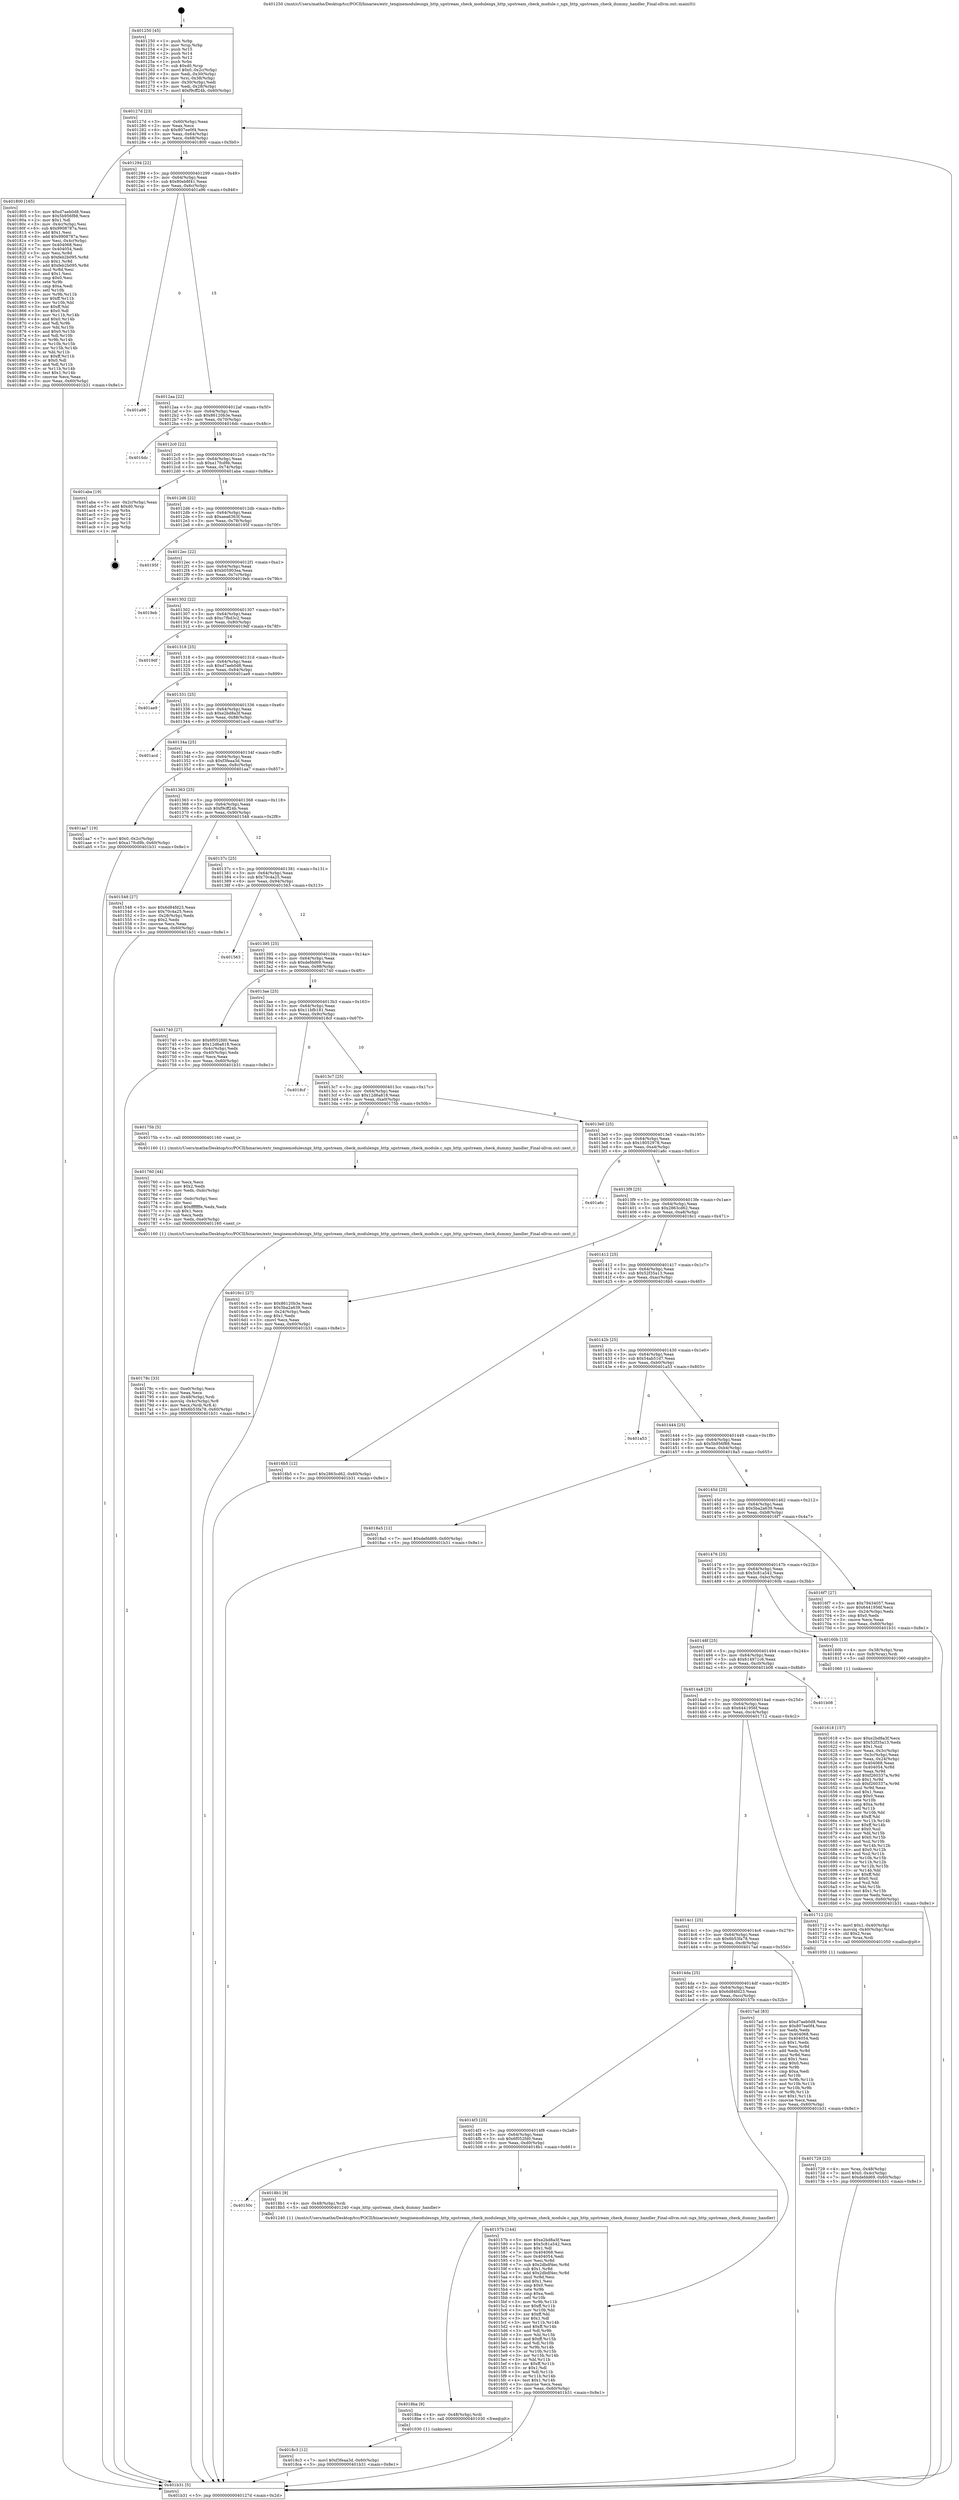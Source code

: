 digraph "0x401250" {
  label = "0x401250 (/mnt/c/Users/mathe/Desktop/tcc/POCII/binaries/extr_tenginemodulesngx_http_upstream_check_modulengx_http_upstream_check_module.c_ngx_http_upstream_check_dummy_handler_Final-ollvm.out::main(0))"
  labelloc = "t"
  node[shape=record]

  Entry [label="",width=0.3,height=0.3,shape=circle,fillcolor=black,style=filled]
  "0x40127d" [label="{
     0x40127d [23]\l
     | [instrs]\l
     &nbsp;&nbsp;0x40127d \<+3\>: mov -0x60(%rbp),%eax\l
     &nbsp;&nbsp;0x401280 \<+2\>: mov %eax,%ecx\l
     &nbsp;&nbsp;0x401282 \<+6\>: sub $0x807ee0f4,%ecx\l
     &nbsp;&nbsp;0x401288 \<+3\>: mov %eax,-0x64(%rbp)\l
     &nbsp;&nbsp;0x40128b \<+3\>: mov %ecx,-0x68(%rbp)\l
     &nbsp;&nbsp;0x40128e \<+6\>: je 0000000000401800 \<main+0x5b0\>\l
  }"]
  "0x401800" [label="{
     0x401800 [165]\l
     | [instrs]\l
     &nbsp;&nbsp;0x401800 \<+5\>: mov $0xd7aeb0d8,%eax\l
     &nbsp;&nbsp;0x401805 \<+5\>: mov $0x5b956f88,%ecx\l
     &nbsp;&nbsp;0x40180a \<+2\>: mov $0x1,%dl\l
     &nbsp;&nbsp;0x40180c \<+3\>: mov -0x4c(%rbp),%esi\l
     &nbsp;&nbsp;0x40180f \<+6\>: sub $0x9908787a,%esi\l
     &nbsp;&nbsp;0x401815 \<+3\>: add $0x1,%esi\l
     &nbsp;&nbsp;0x401818 \<+6\>: add $0x9908787a,%esi\l
     &nbsp;&nbsp;0x40181e \<+3\>: mov %esi,-0x4c(%rbp)\l
     &nbsp;&nbsp;0x401821 \<+7\>: mov 0x404068,%esi\l
     &nbsp;&nbsp;0x401828 \<+7\>: mov 0x404054,%edi\l
     &nbsp;&nbsp;0x40182f \<+3\>: mov %esi,%r8d\l
     &nbsp;&nbsp;0x401832 \<+7\>: sub $0xfeb2b095,%r8d\l
     &nbsp;&nbsp;0x401839 \<+4\>: sub $0x1,%r8d\l
     &nbsp;&nbsp;0x40183d \<+7\>: add $0xfeb2b095,%r8d\l
     &nbsp;&nbsp;0x401844 \<+4\>: imul %r8d,%esi\l
     &nbsp;&nbsp;0x401848 \<+3\>: and $0x1,%esi\l
     &nbsp;&nbsp;0x40184b \<+3\>: cmp $0x0,%esi\l
     &nbsp;&nbsp;0x40184e \<+4\>: sete %r9b\l
     &nbsp;&nbsp;0x401852 \<+3\>: cmp $0xa,%edi\l
     &nbsp;&nbsp;0x401855 \<+4\>: setl %r10b\l
     &nbsp;&nbsp;0x401859 \<+3\>: mov %r9b,%r11b\l
     &nbsp;&nbsp;0x40185c \<+4\>: xor $0xff,%r11b\l
     &nbsp;&nbsp;0x401860 \<+3\>: mov %r10b,%bl\l
     &nbsp;&nbsp;0x401863 \<+3\>: xor $0xff,%bl\l
     &nbsp;&nbsp;0x401866 \<+3\>: xor $0x0,%dl\l
     &nbsp;&nbsp;0x401869 \<+3\>: mov %r11b,%r14b\l
     &nbsp;&nbsp;0x40186c \<+4\>: and $0x0,%r14b\l
     &nbsp;&nbsp;0x401870 \<+3\>: and %dl,%r9b\l
     &nbsp;&nbsp;0x401873 \<+3\>: mov %bl,%r15b\l
     &nbsp;&nbsp;0x401876 \<+4\>: and $0x0,%r15b\l
     &nbsp;&nbsp;0x40187a \<+3\>: and %dl,%r10b\l
     &nbsp;&nbsp;0x40187d \<+3\>: or %r9b,%r14b\l
     &nbsp;&nbsp;0x401880 \<+3\>: or %r10b,%r15b\l
     &nbsp;&nbsp;0x401883 \<+3\>: xor %r15b,%r14b\l
     &nbsp;&nbsp;0x401886 \<+3\>: or %bl,%r11b\l
     &nbsp;&nbsp;0x401889 \<+4\>: xor $0xff,%r11b\l
     &nbsp;&nbsp;0x40188d \<+3\>: or $0x0,%dl\l
     &nbsp;&nbsp;0x401890 \<+3\>: and %dl,%r11b\l
     &nbsp;&nbsp;0x401893 \<+3\>: or %r11b,%r14b\l
     &nbsp;&nbsp;0x401896 \<+4\>: test $0x1,%r14b\l
     &nbsp;&nbsp;0x40189a \<+3\>: cmovne %ecx,%eax\l
     &nbsp;&nbsp;0x40189d \<+3\>: mov %eax,-0x60(%rbp)\l
     &nbsp;&nbsp;0x4018a0 \<+5\>: jmp 0000000000401b31 \<main+0x8e1\>\l
  }"]
  "0x401294" [label="{
     0x401294 [22]\l
     | [instrs]\l
     &nbsp;&nbsp;0x401294 \<+5\>: jmp 0000000000401299 \<main+0x49\>\l
     &nbsp;&nbsp;0x401299 \<+3\>: mov -0x64(%rbp),%eax\l
     &nbsp;&nbsp;0x40129c \<+5\>: sub $0x80eb8f41,%eax\l
     &nbsp;&nbsp;0x4012a1 \<+3\>: mov %eax,-0x6c(%rbp)\l
     &nbsp;&nbsp;0x4012a4 \<+6\>: je 0000000000401a96 \<main+0x846\>\l
  }"]
  Exit [label="",width=0.3,height=0.3,shape=circle,fillcolor=black,style=filled,peripheries=2]
  "0x401a96" [label="{
     0x401a96\l
  }", style=dashed]
  "0x4012aa" [label="{
     0x4012aa [22]\l
     | [instrs]\l
     &nbsp;&nbsp;0x4012aa \<+5\>: jmp 00000000004012af \<main+0x5f\>\l
     &nbsp;&nbsp;0x4012af \<+3\>: mov -0x64(%rbp),%eax\l
     &nbsp;&nbsp;0x4012b2 \<+5\>: sub $0x86120b3e,%eax\l
     &nbsp;&nbsp;0x4012b7 \<+3\>: mov %eax,-0x70(%rbp)\l
     &nbsp;&nbsp;0x4012ba \<+6\>: je 00000000004016dc \<main+0x48c\>\l
  }"]
  "0x4018c3" [label="{
     0x4018c3 [12]\l
     | [instrs]\l
     &nbsp;&nbsp;0x4018c3 \<+7\>: movl $0xf3feaa3d,-0x60(%rbp)\l
     &nbsp;&nbsp;0x4018ca \<+5\>: jmp 0000000000401b31 \<main+0x8e1\>\l
  }"]
  "0x4016dc" [label="{
     0x4016dc\l
  }", style=dashed]
  "0x4012c0" [label="{
     0x4012c0 [22]\l
     | [instrs]\l
     &nbsp;&nbsp;0x4012c0 \<+5\>: jmp 00000000004012c5 \<main+0x75\>\l
     &nbsp;&nbsp;0x4012c5 \<+3\>: mov -0x64(%rbp),%eax\l
     &nbsp;&nbsp;0x4012c8 \<+5\>: sub $0xa17fcd9b,%eax\l
     &nbsp;&nbsp;0x4012cd \<+3\>: mov %eax,-0x74(%rbp)\l
     &nbsp;&nbsp;0x4012d0 \<+6\>: je 0000000000401aba \<main+0x86a\>\l
  }"]
  "0x4018ba" [label="{
     0x4018ba [9]\l
     | [instrs]\l
     &nbsp;&nbsp;0x4018ba \<+4\>: mov -0x48(%rbp),%rdi\l
     &nbsp;&nbsp;0x4018be \<+5\>: call 0000000000401030 \<free@plt\>\l
     | [calls]\l
     &nbsp;&nbsp;0x401030 \{1\} (unknown)\l
  }"]
  "0x401aba" [label="{
     0x401aba [19]\l
     | [instrs]\l
     &nbsp;&nbsp;0x401aba \<+3\>: mov -0x2c(%rbp),%eax\l
     &nbsp;&nbsp;0x401abd \<+7\>: add $0xd0,%rsp\l
     &nbsp;&nbsp;0x401ac4 \<+1\>: pop %rbx\l
     &nbsp;&nbsp;0x401ac5 \<+2\>: pop %r12\l
     &nbsp;&nbsp;0x401ac7 \<+2\>: pop %r14\l
     &nbsp;&nbsp;0x401ac9 \<+2\>: pop %r15\l
     &nbsp;&nbsp;0x401acb \<+1\>: pop %rbp\l
     &nbsp;&nbsp;0x401acc \<+1\>: ret\l
  }"]
  "0x4012d6" [label="{
     0x4012d6 [22]\l
     | [instrs]\l
     &nbsp;&nbsp;0x4012d6 \<+5\>: jmp 00000000004012db \<main+0x8b\>\l
     &nbsp;&nbsp;0x4012db \<+3\>: mov -0x64(%rbp),%eax\l
     &nbsp;&nbsp;0x4012de \<+5\>: sub $0xaea6363f,%eax\l
     &nbsp;&nbsp;0x4012e3 \<+3\>: mov %eax,-0x78(%rbp)\l
     &nbsp;&nbsp;0x4012e6 \<+6\>: je 000000000040195f \<main+0x70f\>\l
  }"]
  "0x40150c" [label="{
     0x40150c\l
  }", style=dashed]
  "0x40195f" [label="{
     0x40195f\l
  }", style=dashed]
  "0x4012ec" [label="{
     0x4012ec [22]\l
     | [instrs]\l
     &nbsp;&nbsp;0x4012ec \<+5\>: jmp 00000000004012f1 \<main+0xa1\>\l
     &nbsp;&nbsp;0x4012f1 \<+3\>: mov -0x64(%rbp),%eax\l
     &nbsp;&nbsp;0x4012f4 \<+5\>: sub $0xb05903ea,%eax\l
     &nbsp;&nbsp;0x4012f9 \<+3\>: mov %eax,-0x7c(%rbp)\l
     &nbsp;&nbsp;0x4012fc \<+6\>: je 00000000004019eb \<main+0x79b\>\l
  }"]
  "0x4018b1" [label="{
     0x4018b1 [9]\l
     | [instrs]\l
     &nbsp;&nbsp;0x4018b1 \<+4\>: mov -0x48(%rbp),%rdi\l
     &nbsp;&nbsp;0x4018b5 \<+5\>: call 0000000000401240 \<ngx_http_upstream_check_dummy_handler\>\l
     | [calls]\l
     &nbsp;&nbsp;0x401240 \{1\} (/mnt/c/Users/mathe/Desktop/tcc/POCII/binaries/extr_tenginemodulesngx_http_upstream_check_modulengx_http_upstream_check_module.c_ngx_http_upstream_check_dummy_handler_Final-ollvm.out::ngx_http_upstream_check_dummy_handler)\l
  }"]
  "0x4019eb" [label="{
     0x4019eb\l
  }", style=dashed]
  "0x401302" [label="{
     0x401302 [22]\l
     | [instrs]\l
     &nbsp;&nbsp;0x401302 \<+5\>: jmp 0000000000401307 \<main+0xb7\>\l
     &nbsp;&nbsp;0x401307 \<+3\>: mov -0x64(%rbp),%eax\l
     &nbsp;&nbsp;0x40130a \<+5\>: sub $0xc7fbd3c2,%eax\l
     &nbsp;&nbsp;0x40130f \<+3\>: mov %eax,-0x80(%rbp)\l
     &nbsp;&nbsp;0x401312 \<+6\>: je 00000000004019df \<main+0x78f\>\l
  }"]
  "0x40178c" [label="{
     0x40178c [33]\l
     | [instrs]\l
     &nbsp;&nbsp;0x40178c \<+6\>: mov -0xe0(%rbp),%ecx\l
     &nbsp;&nbsp;0x401792 \<+3\>: imul %eax,%ecx\l
     &nbsp;&nbsp;0x401795 \<+4\>: mov -0x48(%rbp),%rdi\l
     &nbsp;&nbsp;0x401799 \<+4\>: movslq -0x4c(%rbp),%r8\l
     &nbsp;&nbsp;0x40179d \<+4\>: mov %ecx,(%rdi,%r8,4)\l
     &nbsp;&nbsp;0x4017a1 \<+7\>: movl $0x6b53fa78,-0x60(%rbp)\l
     &nbsp;&nbsp;0x4017a8 \<+5\>: jmp 0000000000401b31 \<main+0x8e1\>\l
  }"]
  "0x4019df" [label="{
     0x4019df\l
  }", style=dashed]
  "0x401318" [label="{
     0x401318 [25]\l
     | [instrs]\l
     &nbsp;&nbsp;0x401318 \<+5\>: jmp 000000000040131d \<main+0xcd\>\l
     &nbsp;&nbsp;0x40131d \<+3\>: mov -0x64(%rbp),%eax\l
     &nbsp;&nbsp;0x401320 \<+5\>: sub $0xd7aeb0d8,%eax\l
     &nbsp;&nbsp;0x401325 \<+6\>: mov %eax,-0x84(%rbp)\l
     &nbsp;&nbsp;0x40132b \<+6\>: je 0000000000401ae9 \<main+0x899\>\l
  }"]
  "0x401760" [label="{
     0x401760 [44]\l
     | [instrs]\l
     &nbsp;&nbsp;0x401760 \<+2\>: xor %ecx,%ecx\l
     &nbsp;&nbsp;0x401762 \<+5\>: mov $0x2,%edx\l
     &nbsp;&nbsp;0x401767 \<+6\>: mov %edx,-0xdc(%rbp)\l
     &nbsp;&nbsp;0x40176d \<+1\>: cltd\l
     &nbsp;&nbsp;0x40176e \<+6\>: mov -0xdc(%rbp),%esi\l
     &nbsp;&nbsp;0x401774 \<+2\>: idiv %esi\l
     &nbsp;&nbsp;0x401776 \<+6\>: imul $0xfffffffe,%edx,%edx\l
     &nbsp;&nbsp;0x40177c \<+3\>: sub $0x1,%ecx\l
     &nbsp;&nbsp;0x40177f \<+2\>: sub %ecx,%edx\l
     &nbsp;&nbsp;0x401781 \<+6\>: mov %edx,-0xe0(%rbp)\l
     &nbsp;&nbsp;0x401787 \<+5\>: call 0000000000401160 \<next_i\>\l
     | [calls]\l
     &nbsp;&nbsp;0x401160 \{1\} (/mnt/c/Users/mathe/Desktop/tcc/POCII/binaries/extr_tenginemodulesngx_http_upstream_check_modulengx_http_upstream_check_module.c_ngx_http_upstream_check_dummy_handler_Final-ollvm.out::next_i)\l
  }"]
  "0x401ae9" [label="{
     0x401ae9\l
  }", style=dashed]
  "0x401331" [label="{
     0x401331 [25]\l
     | [instrs]\l
     &nbsp;&nbsp;0x401331 \<+5\>: jmp 0000000000401336 \<main+0xe6\>\l
     &nbsp;&nbsp;0x401336 \<+3\>: mov -0x64(%rbp),%eax\l
     &nbsp;&nbsp;0x401339 \<+5\>: sub $0xe2bd8a3f,%eax\l
     &nbsp;&nbsp;0x40133e \<+6\>: mov %eax,-0x88(%rbp)\l
     &nbsp;&nbsp;0x401344 \<+6\>: je 0000000000401acd \<main+0x87d\>\l
  }"]
  "0x401729" [label="{
     0x401729 [23]\l
     | [instrs]\l
     &nbsp;&nbsp;0x401729 \<+4\>: mov %rax,-0x48(%rbp)\l
     &nbsp;&nbsp;0x40172d \<+7\>: movl $0x0,-0x4c(%rbp)\l
     &nbsp;&nbsp;0x401734 \<+7\>: movl $0xdefdd69,-0x60(%rbp)\l
     &nbsp;&nbsp;0x40173b \<+5\>: jmp 0000000000401b31 \<main+0x8e1\>\l
  }"]
  "0x401acd" [label="{
     0x401acd\l
  }", style=dashed]
  "0x40134a" [label="{
     0x40134a [25]\l
     | [instrs]\l
     &nbsp;&nbsp;0x40134a \<+5\>: jmp 000000000040134f \<main+0xff\>\l
     &nbsp;&nbsp;0x40134f \<+3\>: mov -0x64(%rbp),%eax\l
     &nbsp;&nbsp;0x401352 \<+5\>: sub $0xf3feaa3d,%eax\l
     &nbsp;&nbsp;0x401357 \<+6\>: mov %eax,-0x8c(%rbp)\l
     &nbsp;&nbsp;0x40135d \<+6\>: je 0000000000401aa7 \<main+0x857\>\l
  }"]
  "0x401618" [label="{
     0x401618 [157]\l
     | [instrs]\l
     &nbsp;&nbsp;0x401618 \<+5\>: mov $0xe2bd8a3f,%ecx\l
     &nbsp;&nbsp;0x40161d \<+5\>: mov $0x52f35a13,%edx\l
     &nbsp;&nbsp;0x401622 \<+3\>: mov $0x1,%sil\l
     &nbsp;&nbsp;0x401625 \<+3\>: mov %eax,-0x3c(%rbp)\l
     &nbsp;&nbsp;0x401628 \<+3\>: mov -0x3c(%rbp),%eax\l
     &nbsp;&nbsp;0x40162b \<+3\>: mov %eax,-0x24(%rbp)\l
     &nbsp;&nbsp;0x40162e \<+7\>: mov 0x404068,%eax\l
     &nbsp;&nbsp;0x401635 \<+8\>: mov 0x404054,%r8d\l
     &nbsp;&nbsp;0x40163d \<+3\>: mov %eax,%r9d\l
     &nbsp;&nbsp;0x401640 \<+7\>: add $0xf260337a,%r9d\l
     &nbsp;&nbsp;0x401647 \<+4\>: sub $0x1,%r9d\l
     &nbsp;&nbsp;0x40164b \<+7\>: sub $0xf260337a,%r9d\l
     &nbsp;&nbsp;0x401652 \<+4\>: imul %r9d,%eax\l
     &nbsp;&nbsp;0x401656 \<+3\>: and $0x1,%eax\l
     &nbsp;&nbsp;0x401659 \<+3\>: cmp $0x0,%eax\l
     &nbsp;&nbsp;0x40165c \<+4\>: sete %r10b\l
     &nbsp;&nbsp;0x401660 \<+4\>: cmp $0xa,%r8d\l
     &nbsp;&nbsp;0x401664 \<+4\>: setl %r11b\l
     &nbsp;&nbsp;0x401668 \<+3\>: mov %r10b,%bl\l
     &nbsp;&nbsp;0x40166b \<+3\>: xor $0xff,%bl\l
     &nbsp;&nbsp;0x40166e \<+3\>: mov %r11b,%r14b\l
     &nbsp;&nbsp;0x401671 \<+4\>: xor $0xff,%r14b\l
     &nbsp;&nbsp;0x401675 \<+4\>: xor $0x0,%sil\l
     &nbsp;&nbsp;0x401679 \<+3\>: mov %bl,%r15b\l
     &nbsp;&nbsp;0x40167c \<+4\>: and $0x0,%r15b\l
     &nbsp;&nbsp;0x401680 \<+3\>: and %sil,%r10b\l
     &nbsp;&nbsp;0x401683 \<+3\>: mov %r14b,%r12b\l
     &nbsp;&nbsp;0x401686 \<+4\>: and $0x0,%r12b\l
     &nbsp;&nbsp;0x40168a \<+3\>: and %sil,%r11b\l
     &nbsp;&nbsp;0x40168d \<+3\>: or %r10b,%r15b\l
     &nbsp;&nbsp;0x401690 \<+3\>: or %r11b,%r12b\l
     &nbsp;&nbsp;0x401693 \<+3\>: xor %r12b,%r15b\l
     &nbsp;&nbsp;0x401696 \<+3\>: or %r14b,%bl\l
     &nbsp;&nbsp;0x401699 \<+3\>: xor $0xff,%bl\l
     &nbsp;&nbsp;0x40169c \<+4\>: or $0x0,%sil\l
     &nbsp;&nbsp;0x4016a0 \<+3\>: and %sil,%bl\l
     &nbsp;&nbsp;0x4016a3 \<+3\>: or %bl,%r15b\l
     &nbsp;&nbsp;0x4016a6 \<+4\>: test $0x1,%r15b\l
     &nbsp;&nbsp;0x4016aa \<+3\>: cmovne %edx,%ecx\l
     &nbsp;&nbsp;0x4016ad \<+3\>: mov %ecx,-0x60(%rbp)\l
     &nbsp;&nbsp;0x4016b0 \<+5\>: jmp 0000000000401b31 \<main+0x8e1\>\l
  }"]
  "0x401aa7" [label="{
     0x401aa7 [19]\l
     | [instrs]\l
     &nbsp;&nbsp;0x401aa7 \<+7\>: movl $0x0,-0x2c(%rbp)\l
     &nbsp;&nbsp;0x401aae \<+7\>: movl $0xa17fcd9b,-0x60(%rbp)\l
     &nbsp;&nbsp;0x401ab5 \<+5\>: jmp 0000000000401b31 \<main+0x8e1\>\l
  }"]
  "0x401363" [label="{
     0x401363 [25]\l
     | [instrs]\l
     &nbsp;&nbsp;0x401363 \<+5\>: jmp 0000000000401368 \<main+0x118\>\l
     &nbsp;&nbsp;0x401368 \<+3\>: mov -0x64(%rbp),%eax\l
     &nbsp;&nbsp;0x40136b \<+5\>: sub $0xf9cff24b,%eax\l
     &nbsp;&nbsp;0x401370 \<+6\>: mov %eax,-0x90(%rbp)\l
     &nbsp;&nbsp;0x401376 \<+6\>: je 0000000000401548 \<main+0x2f8\>\l
  }"]
  "0x4014f3" [label="{
     0x4014f3 [25]\l
     | [instrs]\l
     &nbsp;&nbsp;0x4014f3 \<+5\>: jmp 00000000004014f8 \<main+0x2a8\>\l
     &nbsp;&nbsp;0x4014f8 \<+3\>: mov -0x64(%rbp),%eax\l
     &nbsp;&nbsp;0x4014fb \<+5\>: sub $0x6f052fd0,%eax\l
     &nbsp;&nbsp;0x401500 \<+6\>: mov %eax,-0xd0(%rbp)\l
     &nbsp;&nbsp;0x401506 \<+6\>: je 00000000004018b1 \<main+0x661\>\l
  }"]
  "0x401548" [label="{
     0x401548 [27]\l
     | [instrs]\l
     &nbsp;&nbsp;0x401548 \<+5\>: mov $0x6d84fd23,%eax\l
     &nbsp;&nbsp;0x40154d \<+5\>: mov $0x70c4a25,%ecx\l
     &nbsp;&nbsp;0x401552 \<+3\>: mov -0x28(%rbp),%edx\l
     &nbsp;&nbsp;0x401555 \<+3\>: cmp $0x2,%edx\l
     &nbsp;&nbsp;0x401558 \<+3\>: cmovne %ecx,%eax\l
     &nbsp;&nbsp;0x40155b \<+3\>: mov %eax,-0x60(%rbp)\l
     &nbsp;&nbsp;0x40155e \<+5\>: jmp 0000000000401b31 \<main+0x8e1\>\l
  }"]
  "0x40137c" [label="{
     0x40137c [25]\l
     | [instrs]\l
     &nbsp;&nbsp;0x40137c \<+5\>: jmp 0000000000401381 \<main+0x131\>\l
     &nbsp;&nbsp;0x401381 \<+3\>: mov -0x64(%rbp),%eax\l
     &nbsp;&nbsp;0x401384 \<+5\>: sub $0x70c4a25,%eax\l
     &nbsp;&nbsp;0x401389 \<+6\>: mov %eax,-0x94(%rbp)\l
     &nbsp;&nbsp;0x40138f \<+6\>: je 0000000000401563 \<main+0x313\>\l
  }"]
  "0x401b31" [label="{
     0x401b31 [5]\l
     | [instrs]\l
     &nbsp;&nbsp;0x401b31 \<+5\>: jmp 000000000040127d \<main+0x2d\>\l
  }"]
  "0x401250" [label="{
     0x401250 [45]\l
     | [instrs]\l
     &nbsp;&nbsp;0x401250 \<+1\>: push %rbp\l
     &nbsp;&nbsp;0x401251 \<+3\>: mov %rsp,%rbp\l
     &nbsp;&nbsp;0x401254 \<+2\>: push %r15\l
     &nbsp;&nbsp;0x401256 \<+2\>: push %r14\l
     &nbsp;&nbsp;0x401258 \<+2\>: push %r12\l
     &nbsp;&nbsp;0x40125a \<+1\>: push %rbx\l
     &nbsp;&nbsp;0x40125b \<+7\>: sub $0xd0,%rsp\l
     &nbsp;&nbsp;0x401262 \<+7\>: movl $0x0,-0x2c(%rbp)\l
     &nbsp;&nbsp;0x401269 \<+3\>: mov %edi,-0x30(%rbp)\l
     &nbsp;&nbsp;0x40126c \<+4\>: mov %rsi,-0x38(%rbp)\l
     &nbsp;&nbsp;0x401270 \<+3\>: mov -0x30(%rbp),%edi\l
     &nbsp;&nbsp;0x401273 \<+3\>: mov %edi,-0x28(%rbp)\l
     &nbsp;&nbsp;0x401276 \<+7\>: movl $0xf9cff24b,-0x60(%rbp)\l
  }"]
  "0x40157b" [label="{
     0x40157b [144]\l
     | [instrs]\l
     &nbsp;&nbsp;0x40157b \<+5\>: mov $0xe2bd8a3f,%eax\l
     &nbsp;&nbsp;0x401580 \<+5\>: mov $0x5c81a542,%ecx\l
     &nbsp;&nbsp;0x401585 \<+2\>: mov $0x1,%dl\l
     &nbsp;&nbsp;0x401587 \<+7\>: mov 0x404068,%esi\l
     &nbsp;&nbsp;0x40158e \<+7\>: mov 0x404054,%edi\l
     &nbsp;&nbsp;0x401595 \<+3\>: mov %esi,%r8d\l
     &nbsp;&nbsp;0x401598 \<+7\>: sub $0x2dbdf4ec,%r8d\l
     &nbsp;&nbsp;0x40159f \<+4\>: sub $0x1,%r8d\l
     &nbsp;&nbsp;0x4015a3 \<+7\>: add $0x2dbdf4ec,%r8d\l
     &nbsp;&nbsp;0x4015aa \<+4\>: imul %r8d,%esi\l
     &nbsp;&nbsp;0x4015ae \<+3\>: and $0x1,%esi\l
     &nbsp;&nbsp;0x4015b1 \<+3\>: cmp $0x0,%esi\l
     &nbsp;&nbsp;0x4015b4 \<+4\>: sete %r9b\l
     &nbsp;&nbsp;0x4015b8 \<+3\>: cmp $0xa,%edi\l
     &nbsp;&nbsp;0x4015bb \<+4\>: setl %r10b\l
     &nbsp;&nbsp;0x4015bf \<+3\>: mov %r9b,%r11b\l
     &nbsp;&nbsp;0x4015c2 \<+4\>: xor $0xff,%r11b\l
     &nbsp;&nbsp;0x4015c6 \<+3\>: mov %r10b,%bl\l
     &nbsp;&nbsp;0x4015c9 \<+3\>: xor $0xff,%bl\l
     &nbsp;&nbsp;0x4015cc \<+3\>: xor $0x1,%dl\l
     &nbsp;&nbsp;0x4015cf \<+3\>: mov %r11b,%r14b\l
     &nbsp;&nbsp;0x4015d2 \<+4\>: and $0xff,%r14b\l
     &nbsp;&nbsp;0x4015d6 \<+3\>: and %dl,%r9b\l
     &nbsp;&nbsp;0x4015d9 \<+3\>: mov %bl,%r15b\l
     &nbsp;&nbsp;0x4015dc \<+4\>: and $0xff,%r15b\l
     &nbsp;&nbsp;0x4015e0 \<+3\>: and %dl,%r10b\l
     &nbsp;&nbsp;0x4015e3 \<+3\>: or %r9b,%r14b\l
     &nbsp;&nbsp;0x4015e6 \<+3\>: or %r10b,%r15b\l
     &nbsp;&nbsp;0x4015e9 \<+3\>: xor %r15b,%r14b\l
     &nbsp;&nbsp;0x4015ec \<+3\>: or %bl,%r11b\l
     &nbsp;&nbsp;0x4015ef \<+4\>: xor $0xff,%r11b\l
     &nbsp;&nbsp;0x4015f3 \<+3\>: or $0x1,%dl\l
     &nbsp;&nbsp;0x4015f6 \<+3\>: and %dl,%r11b\l
     &nbsp;&nbsp;0x4015f9 \<+3\>: or %r11b,%r14b\l
     &nbsp;&nbsp;0x4015fc \<+4\>: test $0x1,%r14b\l
     &nbsp;&nbsp;0x401600 \<+3\>: cmovne %ecx,%eax\l
     &nbsp;&nbsp;0x401603 \<+3\>: mov %eax,-0x60(%rbp)\l
     &nbsp;&nbsp;0x401606 \<+5\>: jmp 0000000000401b31 \<main+0x8e1\>\l
  }"]
  "0x401563" [label="{
     0x401563\l
  }", style=dashed]
  "0x401395" [label="{
     0x401395 [25]\l
     | [instrs]\l
     &nbsp;&nbsp;0x401395 \<+5\>: jmp 000000000040139a \<main+0x14a\>\l
     &nbsp;&nbsp;0x40139a \<+3\>: mov -0x64(%rbp),%eax\l
     &nbsp;&nbsp;0x40139d \<+5\>: sub $0xdefdd69,%eax\l
     &nbsp;&nbsp;0x4013a2 \<+6\>: mov %eax,-0x98(%rbp)\l
     &nbsp;&nbsp;0x4013a8 \<+6\>: je 0000000000401740 \<main+0x4f0\>\l
  }"]
  "0x4014da" [label="{
     0x4014da [25]\l
     | [instrs]\l
     &nbsp;&nbsp;0x4014da \<+5\>: jmp 00000000004014df \<main+0x28f\>\l
     &nbsp;&nbsp;0x4014df \<+3\>: mov -0x64(%rbp),%eax\l
     &nbsp;&nbsp;0x4014e2 \<+5\>: sub $0x6d84fd23,%eax\l
     &nbsp;&nbsp;0x4014e7 \<+6\>: mov %eax,-0xcc(%rbp)\l
     &nbsp;&nbsp;0x4014ed \<+6\>: je 000000000040157b \<main+0x32b\>\l
  }"]
  "0x401740" [label="{
     0x401740 [27]\l
     | [instrs]\l
     &nbsp;&nbsp;0x401740 \<+5\>: mov $0x6f052fd0,%eax\l
     &nbsp;&nbsp;0x401745 \<+5\>: mov $0x12d6a818,%ecx\l
     &nbsp;&nbsp;0x40174a \<+3\>: mov -0x4c(%rbp),%edx\l
     &nbsp;&nbsp;0x40174d \<+3\>: cmp -0x40(%rbp),%edx\l
     &nbsp;&nbsp;0x401750 \<+3\>: cmovl %ecx,%eax\l
     &nbsp;&nbsp;0x401753 \<+3\>: mov %eax,-0x60(%rbp)\l
     &nbsp;&nbsp;0x401756 \<+5\>: jmp 0000000000401b31 \<main+0x8e1\>\l
  }"]
  "0x4013ae" [label="{
     0x4013ae [25]\l
     | [instrs]\l
     &nbsp;&nbsp;0x4013ae \<+5\>: jmp 00000000004013b3 \<main+0x163\>\l
     &nbsp;&nbsp;0x4013b3 \<+3\>: mov -0x64(%rbp),%eax\l
     &nbsp;&nbsp;0x4013b6 \<+5\>: sub $0x11bfb181,%eax\l
     &nbsp;&nbsp;0x4013bb \<+6\>: mov %eax,-0x9c(%rbp)\l
     &nbsp;&nbsp;0x4013c1 \<+6\>: je 00000000004018cf \<main+0x67f\>\l
  }"]
  "0x4017ad" [label="{
     0x4017ad [83]\l
     | [instrs]\l
     &nbsp;&nbsp;0x4017ad \<+5\>: mov $0xd7aeb0d8,%eax\l
     &nbsp;&nbsp;0x4017b2 \<+5\>: mov $0x807ee0f4,%ecx\l
     &nbsp;&nbsp;0x4017b7 \<+2\>: xor %edx,%edx\l
     &nbsp;&nbsp;0x4017b9 \<+7\>: mov 0x404068,%esi\l
     &nbsp;&nbsp;0x4017c0 \<+7\>: mov 0x404054,%edi\l
     &nbsp;&nbsp;0x4017c7 \<+3\>: sub $0x1,%edx\l
     &nbsp;&nbsp;0x4017ca \<+3\>: mov %esi,%r8d\l
     &nbsp;&nbsp;0x4017cd \<+3\>: add %edx,%r8d\l
     &nbsp;&nbsp;0x4017d0 \<+4\>: imul %r8d,%esi\l
     &nbsp;&nbsp;0x4017d4 \<+3\>: and $0x1,%esi\l
     &nbsp;&nbsp;0x4017d7 \<+3\>: cmp $0x0,%esi\l
     &nbsp;&nbsp;0x4017da \<+4\>: sete %r9b\l
     &nbsp;&nbsp;0x4017de \<+3\>: cmp $0xa,%edi\l
     &nbsp;&nbsp;0x4017e1 \<+4\>: setl %r10b\l
     &nbsp;&nbsp;0x4017e5 \<+3\>: mov %r9b,%r11b\l
     &nbsp;&nbsp;0x4017e8 \<+3\>: and %r10b,%r11b\l
     &nbsp;&nbsp;0x4017eb \<+3\>: xor %r10b,%r9b\l
     &nbsp;&nbsp;0x4017ee \<+3\>: or %r9b,%r11b\l
     &nbsp;&nbsp;0x4017f1 \<+4\>: test $0x1,%r11b\l
     &nbsp;&nbsp;0x4017f5 \<+3\>: cmovne %ecx,%eax\l
     &nbsp;&nbsp;0x4017f8 \<+3\>: mov %eax,-0x60(%rbp)\l
     &nbsp;&nbsp;0x4017fb \<+5\>: jmp 0000000000401b31 \<main+0x8e1\>\l
  }"]
  "0x4018cf" [label="{
     0x4018cf\l
  }", style=dashed]
  "0x4013c7" [label="{
     0x4013c7 [25]\l
     | [instrs]\l
     &nbsp;&nbsp;0x4013c7 \<+5\>: jmp 00000000004013cc \<main+0x17c\>\l
     &nbsp;&nbsp;0x4013cc \<+3\>: mov -0x64(%rbp),%eax\l
     &nbsp;&nbsp;0x4013cf \<+5\>: sub $0x12d6a818,%eax\l
     &nbsp;&nbsp;0x4013d4 \<+6\>: mov %eax,-0xa0(%rbp)\l
     &nbsp;&nbsp;0x4013da \<+6\>: je 000000000040175b \<main+0x50b\>\l
  }"]
  "0x4014c1" [label="{
     0x4014c1 [25]\l
     | [instrs]\l
     &nbsp;&nbsp;0x4014c1 \<+5\>: jmp 00000000004014c6 \<main+0x276\>\l
     &nbsp;&nbsp;0x4014c6 \<+3\>: mov -0x64(%rbp),%eax\l
     &nbsp;&nbsp;0x4014c9 \<+5\>: sub $0x6b53fa78,%eax\l
     &nbsp;&nbsp;0x4014ce \<+6\>: mov %eax,-0xc8(%rbp)\l
     &nbsp;&nbsp;0x4014d4 \<+6\>: je 00000000004017ad \<main+0x55d\>\l
  }"]
  "0x40175b" [label="{
     0x40175b [5]\l
     | [instrs]\l
     &nbsp;&nbsp;0x40175b \<+5\>: call 0000000000401160 \<next_i\>\l
     | [calls]\l
     &nbsp;&nbsp;0x401160 \{1\} (/mnt/c/Users/mathe/Desktop/tcc/POCII/binaries/extr_tenginemodulesngx_http_upstream_check_modulengx_http_upstream_check_module.c_ngx_http_upstream_check_dummy_handler_Final-ollvm.out::next_i)\l
  }"]
  "0x4013e0" [label="{
     0x4013e0 [25]\l
     | [instrs]\l
     &nbsp;&nbsp;0x4013e0 \<+5\>: jmp 00000000004013e5 \<main+0x195\>\l
     &nbsp;&nbsp;0x4013e5 \<+3\>: mov -0x64(%rbp),%eax\l
     &nbsp;&nbsp;0x4013e8 \<+5\>: sub $0x18052978,%eax\l
     &nbsp;&nbsp;0x4013ed \<+6\>: mov %eax,-0xa4(%rbp)\l
     &nbsp;&nbsp;0x4013f3 \<+6\>: je 0000000000401a6c \<main+0x81c\>\l
  }"]
  "0x401712" [label="{
     0x401712 [23]\l
     | [instrs]\l
     &nbsp;&nbsp;0x401712 \<+7\>: movl $0x1,-0x40(%rbp)\l
     &nbsp;&nbsp;0x401719 \<+4\>: movslq -0x40(%rbp),%rax\l
     &nbsp;&nbsp;0x40171d \<+4\>: shl $0x2,%rax\l
     &nbsp;&nbsp;0x401721 \<+3\>: mov %rax,%rdi\l
     &nbsp;&nbsp;0x401724 \<+5\>: call 0000000000401050 \<malloc@plt\>\l
     | [calls]\l
     &nbsp;&nbsp;0x401050 \{1\} (unknown)\l
  }"]
  "0x401a6c" [label="{
     0x401a6c\l
  }", style=dashed]
  "0x4013f9" [label="{
     0x4013f9 [25]\l
     | [instrs]\l
     &nbsp;&nbsp;0x4013f9 \<+5\>: jmp 00000000004013fe \<main+0x1ae\>\l
     &nbsp;&nbsp;0x4013fe \<+3\>: mov -0x64(%rbp),%eax\l
     &nbsp;&nbsp;0x401401 \<+5\>: sub $0x2863cd62,%eax\l
     &nbsp;&nbsp;0x401406 \<+6\>: mov %eax,-0xa8(%rbp)\l
     &nbsp;&nbsp;0x40140c \<+6\>: je 00000000004016c1 \<main+0x471\>\l
  }"]
  "0x4014a8" [label="{
     0x4014a8 [25]\l
     | [instrs]\l
     &nbsp;&nbsp;0x4014a8 \<+5\>: jmp 00000000004014ad \<main+0x25d\>\l
     &nbsp;&nbsp;0x4014ad \<+3\>: mov -0x64(%rbp),%eax\l
     &nbsp;&nbsp;0x4014b0 \<+5\>: sub $0x6441956f,%eax\l
     &nbsp;&nbsp;0x4014b5 \<+6\>: mov %eax,-0xc4(%rbp)\l
     &nbsp;&nbsp;0x4014bb \<+6\>: je 0000000000401712 \<main+0x4c2\>\l
  }"]
  "0x4016c1" [label="{
     0x4016c1 [27]\l
     | [instrs]\l
     &nbsp;&nbsp;0x4016c1 \<+5\>: mov $0x86120b3e,%eax\l
     &nbsp;&nbsp;0x4016c6 \<+5\>: mov $0x5ba2a639,%ecx\l
     &nbsp;&nbsp;0x4016cb \<+3\>: mov -0x24(%rbp),%edx\l
     &nbsp;&nbsp;0x4016ce \<+3\>: cmp $0x1,%edx\l
     &nbsp;&nbsp;0x4016d1 \<+3\>: cmovl %ecx,%eax\l
     &nbsp;&nbsp;0x4016d4 \<+3\>: mov %eax,-0x60(%rbp)\l
     &nbsp;&nbsp;0x4016d7 \<+5\>: jmp 0000000000401b31 \<main+0x8e1\>\l
  }"]
  "0x401412" [label="{
     0x401412 [25]\l
     | [instrs]\l
     &nbsp;&nbsp;0x401412 \<+5\>: jmp 0000000000401417 \<main+0x1c7\>\l
     &nbsp;&nbsp;0x401417 \<+3\>: mov -0x64(%rbp),%eax\l
     &nbsp;&nbsp;0x40141a \<+5\>: sub $0x52f35a13,%eax\l
     &nbsp;&nbsp;0x40141f \<+6\>: mov %eax,-0xac(%rbp)\l
     &nbsp;&nbsp;0x401425 \<+6\>: je 00000000004016b5 \<main+0x465\>\l
  }"]
  "0x401b08" [label="{
     0x401b08\l
  }", style=dashed]
  "0x4016b5" [label="{
     0x4016b5 [12]\l
     | [instrs]\l
     &nbsp;&nbsp;0x4016b5 \<+7\>: movl $0x2863cd62,-0x60(%rbp)\l
     &nbsp;&nbsp;0x4016bc \<+5\>: jmp 0000000000401b31 \<main+0x8e1\>\l
  }"]
  "0x40142b" [label="{
     0x40142b [25]\l
     | [instrs]\l
     &nbsp;&nbsp;0x40142b \<+5\>: jmp 0000000000401430 \<main+0x1e0\>\l
     &nbsp;&nbsp;0x401430 \<+3\>: mov -0x64(%rbp),%eax\l
     &nbsp;&nbsp;0x401433 \<+5\>: sub $0x54ab51d7,%eax\l
     &nbsp;&nbsp;0x401438 \<+6\>: mov %eax,-0xb0(%rbp)\l
     &nbsp;&nbsp;0x40143e \<+6\>: je 0000000000401a53 \<main+0x803\>\l
  }"]
  "0x40148f" [label="{
     0x40148f [25]\l
     | [instrs]\l
     &nbsp;&nbsp;0x40148f \<+5\>: jmp 0000000000401494 \<main+0x244\>\l
     &nbsp;&nbsp;0x401494 \<+3\>: mov -0x64(%rbp),%eax\l
     &nbsp;&nbsp;0x401497 \<+5\>: sub $0x614971c6,%eax\l
     &nbsp;&nbsp;0x40149c \<+6\>: mov %eax,-0xc0(%rbp)\l
     &nbsp;&nbsp;0x4014a2 \<+6\>: je 0000000000401b08 \<main+0x8b8\>\l
  }"]
  "0x401a53" [label="{
     0x401a53\l
  }", style=dashed]
  "0x401444" [label="{
     0x401444 [25]\l
     | [instrs]\l
     &nbsp;&nbsp;0x401444 \<+5\>: jmp 0000000000401449 \<main+0x1f9\>\l
     &nbsp;&nbsp;0x401449 \<+3\>: mov -0x64(%rbp),%eax\l
     &nbsp;&nbsp;0x40144c \<+5\>: sub $0x5b956f88,%eax\l
     &nbsp;&nbsp;0x401451 \<+6\>: mov %eax,-0xb4(%rbp)\l
     &nbsp;&nbsp;0x401457 \<+6\>: je 00000000004018a5 \<main+0x655\>\l
  }"]
  "0x40160b" [label="{
     0x40160b [13]\l
     | [instrs]\l
     &nbsp;&nbsp;0x40160b \<+4\>: mov -0x38(%rbp),%rax\l
     &nbsp;&nbsp;0x40160f \<+4\>: mov 0x8(%rax),%rdi\l
     &nbsp;&nbsp;0x401613 \<+5\>: call 0000000000401060 \<atoi@plt\>\l
     | [calls]\l
     &nbsp;&nbsp;0x401060 \{1\} (unknown)\l
  }"]
  "0x4018a5" [label="{
     0x4018a5 [12]\l
     | [instrs]\l
     &nbsp;&nbsp;0x4018a5 \<+7\>: movl $0xdefdd69,-0x60(%rbp)\l
     &nbsp;&nbsp;0x4018ac \<+5\>: jmp 0000000000401b31 \<main+0x8e1\>\l
  }"]
  "0x40145d" [label="{
     0x40145d [25]\l
     | [instrs]\l
     &nbsp;&nbsp;0x40145d \<+5\>: jmp 0000000000401462 \<main+0x212\>\l
     &nbsp;&nbsp;0x401462 \<+3\>: mov -0x64(%rbp),%eax\l
     &nbsp;&nbsp;0x401465 \<+5\>: sub $0x5ba2a639,%eax\l
     &nbsp;&nbsp;0x40146a \<+6\>: mov %eax,-0xb8(%rbp)\l
     &nbsp;&nbsp;0x401470 \<+6\>: je 00000000004016f7 \<main+0x4a7\>\l
  }"]
  "0x401476" [label="{
     0x401476 [25]\l
     | [instrs]\l
     &nbsp;&nbsp;0x401476 \<+5\>: jmp 000000000040147b \<main+0x22b\>\l
     &nbsp;&nbsp;0x40147b \<+3\>: mov -0x64(%rbp),%eax\l
     &nbsp;&nbsp;0x40147e \<+5\>: sub $0x5c81a542,%eax\l
     &nbsp;&nbsp;0x401483 \<+6\>: mov %eax,-0xbc(%rbp)\l
     &nbsp;&nbsp;0x401489 \<+6\>: je 000000000040160b \<main+0x3bb\>\l
  }"]
  "0x4016f7" [label="{
     0x4016f7 [27]\l
     | [instrs]\l
     &nbsp;&nbsp;0x4016f7 \<+5\>: mov $0x79434057,%eax\l
     &nbsp;&nbsp;0x4016fc \<+5\>: mov $0x6441956f,%ecx\l
     &nbsp;&nbsp;0x401701 \<+3\>: mov -0x24(%rbp),%edx\l
     &nbsp;&nbsp;0x401704 \<+3\>: cmp $0x0,%edx\l
     &nbsp;&nbsp;0x401707 \<+3\>: cmove %ecx,%eax\l
     &nbsp;&nbsp;0x40170a \<+3\>: mov %eax,-0x60(%rbp)\l
     &nbsp;&nbsp;0x40170d \<+5\>: jmp 0000000000401b31 \<main+0x8e1\>\l
  }"]
  Entry -> "0x401250" [label=" 1"]
  "0x40127d" -> "0x401800" [label=" 1"]
  "0x40127d" -> "0x401294" [label=" 15"]
  "0x401aba" -> Exit [label=" 1"]
  "0x401294" -> "0x401a96" [label=" 0"]
  "0x401294" -> "0x4012aa" [label=" 15"]
  "0x401aa7" -> "0x401b31" [label=" 1"]
  "0x4012aa" -> "0x4016dc" [label=" 0"]
  "0x4012aa" -> "0x4012c0" [label=" 15"]
  "0x4018c3" -> "0x401b31" [label=" 1"]
  "0x4012c0" -> "0x401aba" [label=" 1"]
  "0x4012c0" -> "0x4012d6" [label=" 14"]
  "0x4018ba" -> "0x4018c3" [label=" 1"]
  "0x4012d6" -> "0x40195f" [label=" 0"]
  "0x4012d6" -> "0x4012ec" [label=" 14"]
  "0x4018b1" -> "0x4018ba" [label=" 1"]
  "0x4012ec" -> "0x4019eb" [label=" 0"]
  "0x4012ec" -> "0x401302" [label=" 14"]
  "0x4014f3" -> "0x40150c" [label=" 0"]
  "0x401302" -> "0x4019df" [label=" 0"]
  "0x401302" -> "0x401318" [label=" 14"]
  "0x4014f3" -> "0x4018b1" [label=" 1"]
  "0x401318" -> "0x401ae9" [label=" 0"]
  "0x401318" -> "0x401331" [label=" 14"]
  "0x4018a5" -> "0x401b31" [label=" 1"]
  "0x401331" -> "0x401acd" [label=" 0"]
  "0x401331" -> "0x40134a" [label=" 14"]
  "0x401800" -> "0x401b31" [label=" 1"]
  "0x40134a" -> "0x401aa7" [label=" 1"]
  "0x40134a" -> "0x401363" [label=" 13"]
  "0x4017ad" -> "0x401b31" [label=" 1"]
  "0x401363" -> "0x401548" [label=" 1"]
  "0x401363" -> "0x40137c" [label=" 12"]
  "0x401548" -> "0x401b31" [label=" 1"]
  "0x401250" -> "0x40127d" [label=" 1"]
  "0x401b31" -> "0x40127d" [label=" 15"]
  "0x40178c" -> "0x401b31" [label=" 1"]
  "0x40137c" -> "0x401563" [label=" 0"]
  "0x40137c" -> "0x401395" [label=" 12"]
  "0x401760" -> "0x40178c" [label=" 1"]
  "0x401395" -> "0x401740" [label=" 2"]
  "0x401395" -> "0x4013ae" [label=" 10"]
  "0x401740" -> "0x401b31" [label=" 2"]
  "0x4013ae" -> "0x4018cf" [label=" 0"]
  "0x4013ae" -> "0x4013c7" [label=" 10"]
  "0x401729" -> "0x401b31" [label=" 1"]
  "0x4013c7" -> "0x40175b" [label=" 1"]
  "0x4013c7" -> "0x4013e0" [label=" 9"]
  "0x4016f7" -> "0x401b31" [label=" 1"]
  "0x4013e0" -> "0x401a6c" [label=" 0"]
  "0x4013e0" -> "0x4013f9" [label=" 9"]
  "0x4016c1" -> "0x401b31" [label=" 1"]
  "0x4013f9" -> "0x4016c1" [label=" 1"]
  "0x4013f9" -> "0x401412" [label=" 8"]
  "0x401618" -> "0x401b31" [label=" 1"]
  "0x401412" -> "0x4016b5" [label=" 1"]
  "0x401412" -> "0x40142b" [label=" 7"]
  "0x40160b" -> "0x401618" [label=" 1"]
  "0x40142b" -> "0x401a53" [label=" 0"]
  "0x40142b" -> "0x401444" [label=" 7"]
  "0x4014da" -> "0x4014f3" [label=" 1"]
  "0x401444" -> "0x4018a5" [label=" 1"]
  "0x401444" -> "0x40145d" [label=" 6"]
  "0x4014da" -> "0x40157b" [label=" 1"]
  "0x40145d" -> "0x4016f7" [label=" 1"]
  "0x40145d" -> "0x401476" [label=" 5"]
  "0x40175b" -> "0x401760" [label=" 1"]
  "0x401476" -> "0x40160b" [label=" 1"]
  "0x401476" -> "0x40148f" [label=" 4"]
  "0x40157b" -> "0x401b31" [label=" 1"]
  "0x40148f" -> "0x401b08" [label=" 0"]
  "0x40148f" -> "0x4014a8" [label=" 4"]
  "0x4016b5" -> "0x401b31" [label=" 1"]
  "0x4014a8" -> "0x401712" [label=" 1"]
  "0x4014a8" -> "0x4014c1" [label=" 3"]
  "0x401712" -> "0x401729" [label=" 1"]
  "0x4014c1" -> "0x4017ad" [label=" 1"]
  "0x4014c1" -> "0x4014da" [label=" 2"]
}
